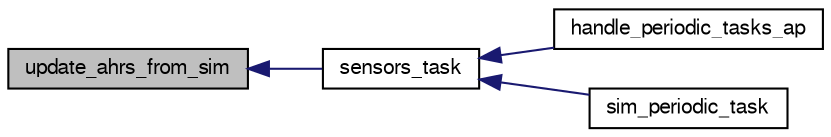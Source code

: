 digraph "update_ahrs_from_sim"
{
  edge [fontname="FreeSans",fontsize="10",labelfontname="FreeSans",labelfontsize="10"];
  node [fontname="FreeSans",fontsize="10",shape=record];
  rankdir="LR";
  Node1 [label="update_ahrs_from_sim",height=0.2,width=0.4,color="black", fillcolor="grey75", style="filled", fontcolor="black"];
  Node1 -> Node2 [dir="back",color="midnightblue",fontsize="10",style="solid",fontname="FreeSans"];
  Node2 [label="sensors_task",height=0.2,width=0.4,color="black", fillcolor="white", style="filled",URL="$fixedwing_2main__ap_8h.html#aaae462f08bad040640b5d7d9dac4e5d3",tooltip="Run at PERIODIC_FREQUENCY (60Hz if not defined) "];
  Node2 -> Node3 [dir="back",color="midnightblue",fontsize="10",style="solid",fontname="FreeSans"];
  Node3 [label="handle_periodic_tasks_ap",height=0.2,width=0.4,color="black", fillcolor="white", style="filled",URL="$fixedwing_2main__ap_8h.html#a43fd973b44bcc2c2583cf8287048212f"];
  Node2 -> Node4 [dir="back",color="midnightblue",fontsize="10",style="solid",fontname="FreeSans"];
  Node4 [label="sim_periodic_task",height=0.2,width=0.4,color="black", fillcolor="white", style="filled",URL="$sim__ap_8c.html#a4f982dacbb35ccfc3e0fcaa64156a2a0"];
}
